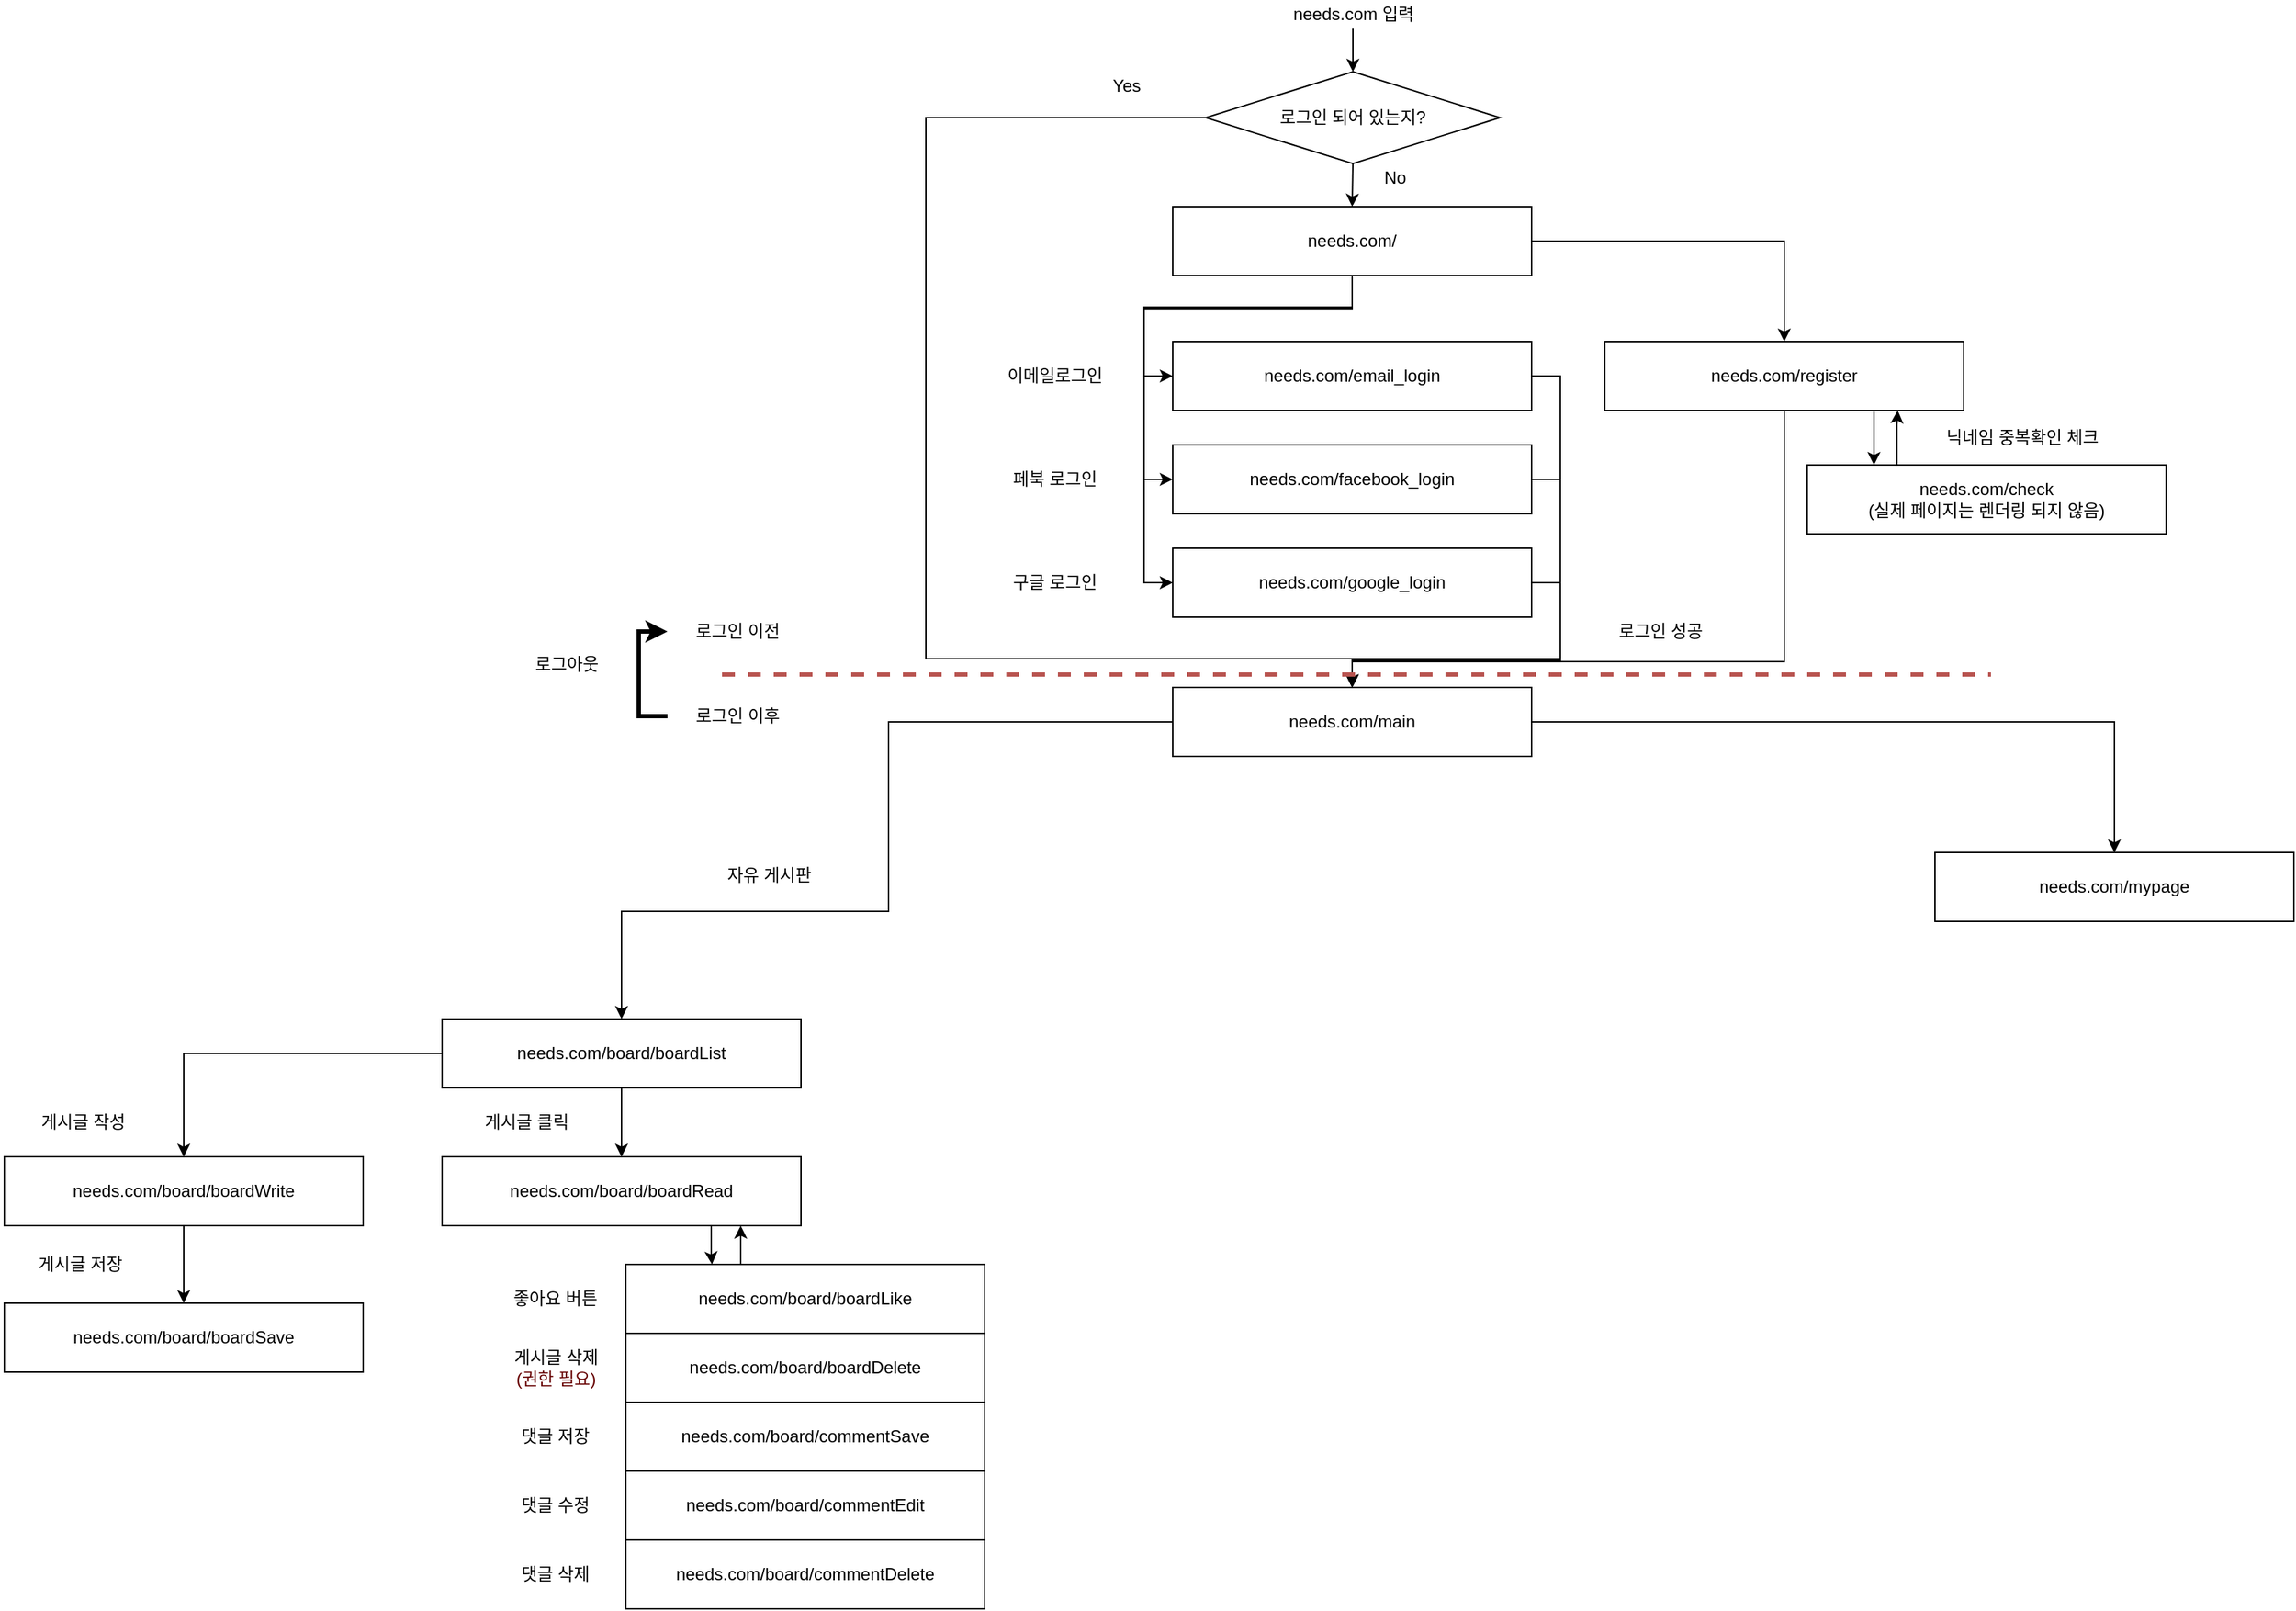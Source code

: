 <mxfile version="12.8.5" type="device"><diagram id="hW4dCLoLx9py8OQ_4274" name="Page-1"><mxGraphModel dx="2462" dy="681" grid="0" gridSize="10" guides="1" tooltips="1" connect="1" arrows="1" fold="1" page="1" pageScale="1" pageWidth="827" pageHeight="1169" math="0" shadow="0"><root><mxCell id="0"/><mxCell id="1" parent="0"/><mxCell id="9FNfWqbvNlULJahpPs7t-3" style="edgeStyle=orthogonalEdgeStyle;rounded=0;orthogonalLoop=1;jettySize=auto;html=1;exitX=1;exitY=0.5;exitDx=0;exitDy=0;entryX=0.5;entryY=0;entryDx=0;entryDy=0;" parent="1" source="9FNfWqbvNlULJahpPs7t-1" target="9FNfWqbvNlULJahpPs7t-2" edge="1"><mxGeometry relative="1" as="geometry"/></mxCell><mxCell id="9FNfWqbvNlULJahpPs7t-12" style="edgeStyle=orthogonalEdgeStyle;rounded=0;orthogonalLoop=1;jettySize=auto;html=1;exitX=0.5;exitY=1;exitDx=0;exitDy=0;entryX=0;entryY=0.5;entryDx=0;entryDy=0;" parent="1" source="9FNfWqbvNlULJahpPs7t-1" target="9FNfWqbvNlULJahpPs7t-8" edge="1"><mxGeometry relative="1" as="geometry"/></mxCell><mxCell id="9FNfWqbvNlULJahpPs7t-13" style="edgeStyle=orthogonalEdgeStyle;rounded=0;orthogonalLoop=1;jettySize=auto;html=1;exitX=0.5;exitY=1;exitDx=0;exitDy=0;entryX=0;entryY=0.5;entryDx=0;entryDy=0;" parent="1" source="9FNfWqbvNlULJahpPs7t-1" target="9FNfWqbvNlULJahpPs7t-7" edge="1"><mxGeometry relative="1" as="geometry"><Array as="points"><mxPoint x="413" y="234"/><mxPoint x="268" y="234"/><mxPoint x="268" y="353"/></Array></mxGeometry></mxCell><mxCell id="9FNfWqbvNlULJahpPs7t-14" style="edgeStyle=orthogonalEdgeStyle;rounded=0;orthogonalLoop=1;jettySize=auto;html=1;exitX=0.5;exitY=1;exitDx=0;exitDy=0;entryX=0;entryY=0.5;entryDx=0;entryDy=0;" parent="1" source="9FNfWqbvNlULJahpPs7t-1" target="9FNfWqbvNlULJahpPs7t-6" edge="1"><mxGeometry relative="1" as="geometry"><Array as="points"><mxPoint x="413" y="233"/><mxPoint x="268" y="233"/><mxPoint x="268" y="425"/></Array></mxGeometry></mxCell><mxCell id="9FNfWqbvNlULJahpPs7t-1" value="needs.com/" style="rounded=0;whiteSpace=wrap;html=1;" parent="1" vertex="1"><mxGeometry x="288" y="163" width="250" height="48" as="geometry"/></mxCell><mxCell id="9FNfWqbvNlULJahpPs7t-35" style="edgeStyle=orthogonalEdgeStyle;rounded=0;orthogonalLoop=1;jettySize=auto;html=1;exitX=0.5;exitY=1;exitDx=0;exitDy=0;" parent="1" source="9FNfWqbvNlULJahpPs7t-2" target="9FNfWqbvNlULJahpPs7t-31" edge="1"><mxGeometry relative="1" as="geometry"><Array as="points"><mxPoint x="714" y="480"/><mxPoint x="413" y="480"/></Array></mxGeometry></mxCell><mxCell id="9FNfWqbvNlULJahpPs7t-40" style="edgeStyle=orthogonalEdgeStyle;rounded=0;orthogonalLoop=1;jettySize=auto;html=1;exitX=0.75;exitY=1;exitDx=0;exitDy=0;" parent="1" source="9FNfWqbvNlULJahpPs7t-2" target="9FNfWqbvNlULJahpPs7t-24" edge="1"><mxGeometry relative="1" as="geometry"><Array as="points"><mxPoint x="777" y="343"/><mxPoint x="777" y="343"/></Array></mxGeometry></mxCell><mxCell id="9FNfWqbvNlULJahpPs7t-2" value="needs.com/register" style="rounded=0;whiteSpace=wrap;html=1;" parent="1" vertex="1"><mxGeometry x="589" y="257" width="250" height="48" as="geometry"/></mxCell><mxCell id="9FNfWqbvNlULJahpPs7t-4" value="이메일로그인" style="text;html=1;strokeColor=none;fillColor=none;align=center;verticalAlign=middle;whiteSpace=wrap;rounded=0;" parent="1" vertex="1"><mxGeometry x="157" y="271" width="98" height="20" as="geometry"/></mxCell><mxCell id="9FNfWqbvNlULJahpPs7t-34" style="edgeStyle=orthogonalEdgeStyle;rounded=0;orthogonalLoop=1;jettySize=auto;html=1;exitX=1;exitY=0.5;exitDx=0;exitDy=0;" parent="1" source="9FNfWqbvNlULJahpPs7t-6" target="9FNfWqbvNlULJahpPs7t-31" edge="1"><mxGeometry relative="1" as="geometry"><Array as="points"><mxPoint x="558" y="425"/><mxPoint x="558" y="479"/><mxPoint x="413" y="479"/></Array></mxGeometry></mxCell><mxCell id="9FNfWqbvNlULJahpPs7t-6" value="needs.com/google_login" style="rounded=0;whiteSpace=wrap;html=1;" parent="1" vertex="1"><mxGeometry x="288" y="401" width="250" height="48" as="geometry"/></mxCell><mxCell id="9FNfWqbvNlULJahpPs7t-33" style="edgeStyle=orthogonalEdgeStyle;rounded=0;orthogonalLoop=1;jettySize=auto;html=1;exitX=1;exitY=0.5;exitDx=0;exitDy=0;" parent="1" source="9FNfWqbvNlULJahpPs7t-7" target="9FNfWqbvNlULJahpPs7t-31" edge="1"><mxGeometry relative="1" as="geometry"><Array as="points"><mxPoint x="558" y="353"/><mxPoint x="558" y="479"/><mxPoint x="413" y="479"/></Array></mxGeometry></mxCell><mxCell id="9FNfWqbvNlULJahpPs7t-7" value="needs.com/facebook_login" style="rounded=0;whiteSpace=wrap;html=1;" parent="1" vertex="1"><mxGeometry x="288" y="329" width="250" height="48" as="geometry"/></mxCell><mxCell id="9FNfWqbvNlULJahpPs7t-32" style="edgeStyle=orthogonalEdgeStyle;rounded=0;orthogonalLoop=1;jettySize=auto;html=1;exitX=1;exitY=0.5;exitDx=0;exitDy=0;entryX=0.5;entryY=0;entryDx=0;entryDy=0;" parent="1" source="9FNfWqbvNlULJahpPs7t-8" target="9FNfWqbvNlULJahpPs7t-31" edge="1"><mxGeometry relative="1" as="geometry"><Array as="points"><mxPoint x="558" y="281"/><mxPoint x="558" y="478"/><mxPoint x="413" y="478"/></Array></mxGeometry></mxCell><mxCell id="9FNfWqbvNlULJahpPs7t-8" value="needs.com/email_login" style="rounded=0;whiteSpace=wrap;html=1;" parent="1" vertex="1"><mxGeometry x="288" y="257" width="250" height="48" as="geometry"/></mxCell><mxCell id="9FNfWqbvNlULJahpPs7t-19" style="edgeStyle=orthogonalEdgeStyle;rounded=0;orthogonalLoop=1;jettySize=auto;html=1;exitX=0.5;exitY=1;exitDx=0;exitDy=0;entryX=0.5;entryY=0;entryDx=0;entryDy=0;" parent="1" source="9FNfWqbvNlULJahpPs7t-16" target="9FNfWqbvNlULJahpPs7t-1" edge="1"><mxGeometry relative="1" as="geometry"/></mxCell><mxCell id="9FNfWqbvNlULJahpPs7t-37" style="edgeStyle=orthogonalEdgeStyle;rounded=0;orthogonalLoop=1;jettySize=auto;html=1;exitX=0;exitY=0.5;exitDx=0;exitDy=0;entryX=0.5;entryY=0;entryDx=0;entryDy=0;" parent="1" source="9FNfWqbvNlULJahpPs7t-16" target="9FNfWqbvNlULJahpPs7t-31" edge="1"><mxGeometry relative="1" as="geometry"><Array as="points"><mxPoint x="116" y="101"/><mxPoint x="116" y="478"/><mxPoint x="413" y="478"/></Array></mxGeometry></mxCell><mxCell id="9FNfWqbvNlULJahpPs7t-16" value="로그인 되어 있는지?" style="rhombus;whiteSpace=wrap;html=1;" parent="1" vertex="1"><mxGeometry x="311" y="69" width="205" height="64" as="geometry"/></mxCell><mxCell id="9FNfWqbvNlULJahpPs7t-18" style="edgeStyle=orthogonalEdgeStyle;rounded=0;orthogonalLoop=1;jettySize=auto;html=1;exitX=0.5;exitY=1;exitDx=0;exitDy=0;entryX=0.5;entryY=0;entryDx=0;entryDy=0;" parent="1" source="9FNfWqbvNlULJahpPs7t-17" target="9FNfWqbvNlULJahpPs7t-16" edge="1"><mxGeometry relative="1" as="geometry"/></mxCell><mxCell id="9FNfWqbvNlULJahpPs7t-17" value="needs.com 입력" style="text;html=1;strokeColor=none;fillColor=none;align=center;verticalAlign=middle;whiteSpace=wrap;rounded=0;" parent="1" vertex="1"><mxGeometry x="321.5" y="19" width="184" height="20" as="geometry"/></mxCell><mxCell id="9FNfWqbvNlULJahpPs7t-20" value="No" style="text;html=1;strokeColor=none;fillColor=none;align=center;verticalAlign=middle;whiteSpace=wrap;rounded=0;" parent="1" vertex="1"><mxGeometry x="423" y="133" width="40" height="20" as="geometry"/></mxCell><mxCell id="9FNfWqbvNlULJahpPs7t-22" value="페북 로그인" style="text;html=1;strokeColor=none;fillColor=none;align=center;verticalAlign=middle;whiteSpace=wrap;rounded=0;" parent="1" vertex="1"><mxGeometry x="157" y="343" width="98" height="20" as="geometry"/></mxCell><mxCell id="9FNfWqbvNlULJahpPs7t-23" value="구글 로그인" style="text;html=1;strokeColor=none;fillColor=none;align=center;verticalAlign=middle;whiteSpace=wrap;rounded=0;" parent="1" vertex="1"><mxGeometry x="157" y="415" width="98" height="20" as="geometry"/></mxCell><mxCell id="9FNfWqbvNlULJahpPs7t-41" style="edgeStyle=orthogonalEdgeStyle;rounded=0;orthogonalLoop=1;jettySize=auto;html=1;exitX=0.25;exitY=0;exitDx=0;exitDy=0;" parent="1" source="9FNfWqbvNlULJahpPs7t-24" target="9FNfWqbvNlULJahpPs7t-2" edge="1"><mxGeometry relative="1" as="geometry"><Array as="points"><mxPoint x="793" y="315"/><mxPoint x="793" y="315"/></Array></mxGeometry></mxCell><mxCell id="9FNfWqbvNlULJahpPs7t-24" value="needs.com/check&lt;br&gt;(실제 페이지는 렌더링 되지 않음)" style="rounded=0;whiteSpace=wrap;html=1;" parent="1" vertex="1"><mxGeometry x="730" y="343" width="250" height="48" as="geometry"/></mxCell><mxCell id="9FNfWqbvNlULJahpPs7t-26" value="닉네임 중복확인 체크" style="text;html=1;strokeColor=none;fillColor=none;align=center;verticalAlign=middle;whiteSpace=wrap;rounded=0;" parent="1" vertex="1"><mxGeometry x="809" y="314" width="142" height="20" as="geometry"/></mxCell><mxCell id="9FNfWqbvNlULJahpPs7t-46" style="edgeStyle=orthogonalEdgeStyle;rounded=0;orthogonalLoop=1;jettySize=auto;html=1;exitX=0;exitY=0.5;exitDx=0;exitDy=0;entryX=0.5;entryY=0;entryDx=0;entryDy=0;" parent="1" source="9FNfWqbvNlULJahpPs7t-31" target="9FNfWqbvNlULJahpPs7t-43" edge="1"><mxGeometry relative="1" as="geometry"><Array as="points"><mxPoint x="90" y="522"/><mxPoint x="90" y="654"/><mxPoint x="-96" y="654"/></Array></mxGeometry></mxCell><mxCell id="RwNqkihzzK0lcJbNU-Pe-2" style="edgeStyle=orthogonalEdgeStyle;rounded=0;orthogonalLoop=1;jettySize=auto;html=1;exitX=1;exitY=0.5;exitDx=0;exitDy=0;" edge="1" parent="1" source="9FNfWqbvNlULJahpPs7t-31" target="RwNqkihzzK0lcJbNU-Pe-1"><mxGeometry relative="1" as="geometry"/></mxCell><mxCell id="9FNfWqbvNlULJahpPs7t-31" value="needs.com/main" style="rounded=0;whiteSpace=wrap;html=1;" parent="1" vertex="1"><mxGeometry x="288" y="498" width="250" height="48" as="geometry"/></mxCell><mxCell id="9FNfWqbvNlULJahpPs7t-36" value="로그인 성공" style="text;html=1;strokeColor=none;fillColor=none;align=center;verticalAlign=middle;whiteSpace=wrap;rounded=0;" parent="1" vertex="1"><mxGeometry x="579" y="449" width="98" height="20" as="geometry"/></mxCell><mxCell id="9FNfWqbvNlULJahpPs7t-38" value="Yes" style="text;html=1;strokeColor=none;fillColor=none;align=center;verticalAlign=middle;whiteSpace=wrap;rounded=0;" parent="1" vertex="1"><mxGeometry x="236" y="69" width="40" height="20" as="geometry"/></mxCell><mxCell id="9FNfWqbvNlULJahpPs7t-60" style="edgeStyle=orthogonalEdgeStyle;rounded=0;orthogonalLoop=1;jettySize=auto;html=1;exitX=0.5;exitY=1;exitDx=0;exitDy=0;entryX=0.5;entryY=0;entryDx=0;entryDy=0;strokeWidth=1;" parent="1" source="9FNfWqbvNlULJahpPs7t-43" target="9FNfWqbvNlULJahpPs7t-44" edge="1"><mxGeometry relative="1" as="geometry"/></mxCell><mxCell id="9FNfWqbvNlULJahpPs7t-61" style="edgeStyle=orthogonalEdgeStyle;rounded=0;orthogonalLoop=1;jettySize=auto;html=1;exitX=0;exitY=0.5;exitDx=0;exitDy=0;entryX=0.5;entryY=0;entryDx=0;entryDy=0;strokeWidth=1;" parent="1" source="9FNfWqbvNlULJahpPs7t-43" target="9FNfWqbvNlULJahpPs7t-59" edge="1"><mxGeometry relative="1" as="geometry"/></mxCell><mxCell id="9FNfWqbvNlULJahpPs7t-43" value="needs.com/board/boardList" style="rounded=0;whiteSpace=wrap;html=1;" parent="1" vertex="1"><mxGeometry x="-221" y="729" width="250" height="48" as="geometry"/></mxCell><mxCell id="9FNfWqbvNlULJahpPs7t-67" style="edgeStyle=orthogonalEdgeStyle;rounded=0;orthogonalLoop=1;jettySize=auto;html=1;exitX=0.75;exitY=1;exitDx=0;exitDy=0;strokeWidth=1;" parent="1" source="9FNfWqbvNlULJahpPs7t-44" target="9FNfWqbvNlULJahpPs7t-66" edge="1"><mxGeometry relative="1" as="geometry"><Array as="points"><mxPoint x="-33" y="893"/><mxPoint x="-33" y="893"/></Array></mxGeometry></mxCell><mxCell id="9FNfWqbvNlULJahpPs7t-44" value="needs.com/board/boardRead" style="rounded=0;whiteSpace=wrap;html=1;" parent="1" vertex="1"><mxGeometry x="-221" y="825" width="250" height="48" as="geometry"/></mxCell><mxCell id="9FNfWqbvNlULJahpPs7t-45" value="needs.com/board/boardSave" style="rounded=0;whiteSpace=wrap;html=1;" parent="1" vertex="1"><mxGeometry x="-526" y="927" width="250" height="48" as="geometry"/></mxCell><mxCell id="9FNfWqbvNlULJahpPs7t-47" value="자유 게시판" style="text;html=1;strokeColor=none;fillColor=none;align=center;verticalAlign=middle;whiteSpace=wrap;rounded=0;" parent="1" vertex="1"><mxGeometry x="-42" y="619" width="98" height="20" as="geometry"/></mxCell><mxCell id="9FNfWqbvNlULJahpPs7t-49" value="" style="endArrow=none;dashed=1;html=1;strokeWidth=3;fillColor=#f8cecc;strokeColor=#b85450;" parent="1" edge="1"><mxGeometry width="50" height="50" relative="1" as="geometry"><mxPoint x="-26" y="489" as="sourcePoint"/><mxPoint x="858" y="489" as="targetPoint"/></mxGeometry></mxCell><mxCell id="9FNfWqbvNlULJahpPs7t-50" value="로그인 이전" style="text;html=1;strokeColor=none;fillColor=none;align=center;verticalAlign=middle;whiteSpace=wrap;rounded=0;" parent="1" vertex="1"><mxGeometry x="-64" y="449" width="98" height="20" as="geometry"/></mxCell><mxCell id="9FNfWqbvNlULJahpPs7t-52" style="edgeStyle=orthogonalEdgeStyle;rounded=0;orthogonalLoop=1;jettySize=auto;html=1;exitX=0;exitY=0.5;exitDx=0;exitDy=0;entryX=0;entryY=0.5;entryDx=0;entryDy=0;strokeWidth=3;" parent="1" source="9FNfWqbvNlULJahpPs7t-51" target="9FNfWqbvNlULJahpPs7t-50" edge="1"><mxGeometry relative="1" as="geometry"/></mxCell><mxCell id="9FNfWqbvNlULJahpPs7t-51" value="로그인 이후" style="text;html=1;strokeColor=none;fillColor=none;align=center;verticalAlign=middle;whiteSpace=wrap;rounded=0;" parent="1" vertex="1"><mxGeometry x="-64" y="508" width="98" height="20" as="geometry"/></mxCell><mxCell id="9FNfWqbvNlULJahpPs7t-53" value="로그아웃" style="text;html=1;strokeColor=none;fillColor=none;align=center;verticalAlign=middle;whiteSpace=wrap;rounded=0;" parent="1" vertex="1"><mxGeometry x="-183" y="472" width="98" height="20" as="geometry"/></mxCell><mxCell id="9FNfWqbvNlULJahpPs7t-58" value="게시글 클릭" style="text;html=1;strokeColor=none;fillColor=none;align=center;verticalAlign=middle;whiteSpace=wrap;rounded=0;" parent="1" vertex="1"><mxGeometry x="-211" y="791" width="98" height="20" as="geometry"/></mxCell><mxCell id="9FNfWqbvNlULJahpPs7t-63" style="edgeStyle=orthogonalEdgeStyle;rounded=0;orthogonalLoop=1;jettySize=auto;html=1;exitX=0.5;exitY=1;exitDx=0;exitDy=0;entryX=0.5;entryY=0;entryDx=0;entryDy=0;strokeWidth=1;" parent="1" source="9FNfWqbvNlULJahpPs7t-59" target="9FNfWqbvNlULJahpPs7t-45" edge="1"><mxGeometry relative="1" as="geometry"/></mxCell><mxCell id="9FNfWqbvNlULJahpPs7t-59" value="needs.com/board/boardWrite" style="rounded=0;whiteSpace=wrap;html=1;" parent="1" vertex="1"><mxGeometry x="-526" y="825" width="250" height="48" as="geometry"/></mxCell><mxCell id="9FNfWqbvNlULJahpPs7t-62" value="게시글 작성" style="text;html=1;strokeColor=none;fillColor=none;align=center;verticalAlign=middle;whiteSpace=wrap;rounded=0;" parent="1" vertex="1"><mxGeometry x="-520" y="791" width="98" height="20" as="geometry"/></mxCell><mxCell id="9FNfWqbvNlULJahpPs7t-64" value="게시글 저장" style="text;html=1;strokeColor=none;fillColor=none;align=center;verticalAlign=middle;whiteSpace=wrap;rounded=0;" parent="1" vertex="1"><mxGeometry x="-529" y="890" width="112.06" height="20" as="geometry"/></mxCell><mxCell id="9FNfWqbvNlULJahpPs7t-68" style="edgeStyle=orthogonalEdgeStyle;rounded=0;orthogonalLoop=1;jettySize=auto;html=1;exitX=0.5;exitY=0;exitDx=0;exitDy=0;strokeWidth=1;" parent="1" source="9FNfWqbvNlULJahpPs7t-66" target="9FNfWqbvNlULJahpPs7t-44" edge="1"><mxGeometry relative="1" as="geometry"><Array as="points"><mxPoint x="-13" y="900"/></Array></mxGeometry></mxCell><mxCell id="9FNfWqbvNlULJahpPs7t-66" value="needs.com/board/boardLike" style="rounded=0;whiteSpace=wrap;html=1;" parent="1" vertex="1"><mxGeometry x="-93" y="900" width="250" height="48" as="geometry"/></mxCell><mxCell id="9FNfWqbvNlULJahpPs7t-69" value="좋아요 버튼" style="text;html=1;strokeColor=none;fillColor=none;align=center;verticalAlign=middle;whiteSpace=wrap;rounded=0;" parent="1" vertex="1"><mxGeometry x="-191" y="914" width="98" height="20" as="geometry"/></mxCell><mxCell id="9FNfWqbvNlULJahpPs7t-70" value="needs.com/board/boardDelete" style="rounded=0;whiteSpace=wrap;html=1;" parent="1" vertex="1"><mxGeometry x="-93" y="948" width="250" height="48" as="geometry"/></mxCell><mxCell id="9FNfWqbvNlULJahpPs7t-73" value="게시글 삭제&lt;br&gt;&lt;font color=&quot;#660000&quot;&gt;(권한 필요)&lt;/font&gt;" style="text;html=1;strokeColor=none;fillColor=none;align=center;verticalAlign=middle;whiteSpace=wrap;rounded=0;" parent="1" vertex="1"><mxGeometry x="-186.5" y="953.5" width="89" height="37" as="geometry"/></mxCell><mxCell id="9FNfWqbvNlULJahpPs7t-74" value="needs.com/board/commentSave" style="rounded=0;whiteSpace=wrap;html=1;" parent="1" vertex="1"><mxGeometry x="-93" y="996" width="250" height="48" as="geometry"/></mxCell><mxCell id="9FNfWqbvNlULJahpPs7t-76" value="댓글 저장" style="text;html=1;strokeColor=none;fillColor=none;align=center;verticalAlign=middle;whiteSpace=wrap;rounded=0;" parent="1" vertex="1"><mxGeometry x="-191" y="1010" width="98" height="20" as="geometry"/></mxCell><mxCell id="9FNfWqbvNlULJahpPs7t-77" value="needs.com/board/commentEdit" style="rounded=0;whiteSpace=wrap;html=1;" parent="1" vertex="1"><mxGeometry x="-93" y="1044" width="250" height="48" as="geometry"/></mxCell><mxCell id="9FNfWqbvNlULJahpPs7t-78" value="댓글 수정" style="text;html=1;strokeColor=none;fillColor=none;align=center;verticalAlign=middle;whiteSpace=wrap;rounded=0;" parent="1" vertex="1"><mxGeometry x="-191" y="1058" width="98" height="20" as="geometry"/></mxCell><mxCell id="9FNfWqbvNlULJahpPs7t-79" value="needs.com/board/commentDelete" style="rounded=0;whiteSpace=wrap;html=1;" parent="1" vertex="1"><mxGeometry x="-93" y="1092" width="250" height="48" as="geometry"/></mxCell><mxCell id="9FNfWqbvNlULJahpPs7t-80" value="댓글 삭제" style="text;html=1;strokeColor=none;fillColor=none;align=center;verticalAlign=middle;whiteSpace=wrap;rounded=0;" parent="1" vertex="1"><mxGeometry x="-191" y="1106" width="98" height="20" as="geometry"/></mxCell><mxCell id="RwNqkihzzK0lcJbNU-Pe-1" value="needs.com/mypage" style="rounded=0;whiteSpace=wrap;html=1;" vertex="1" parent="1"><mxGeometry x="819" y="613" width="250" height="48" as="geometry"/></mxCell></root></mxGraphModel></diagram></mxfile>